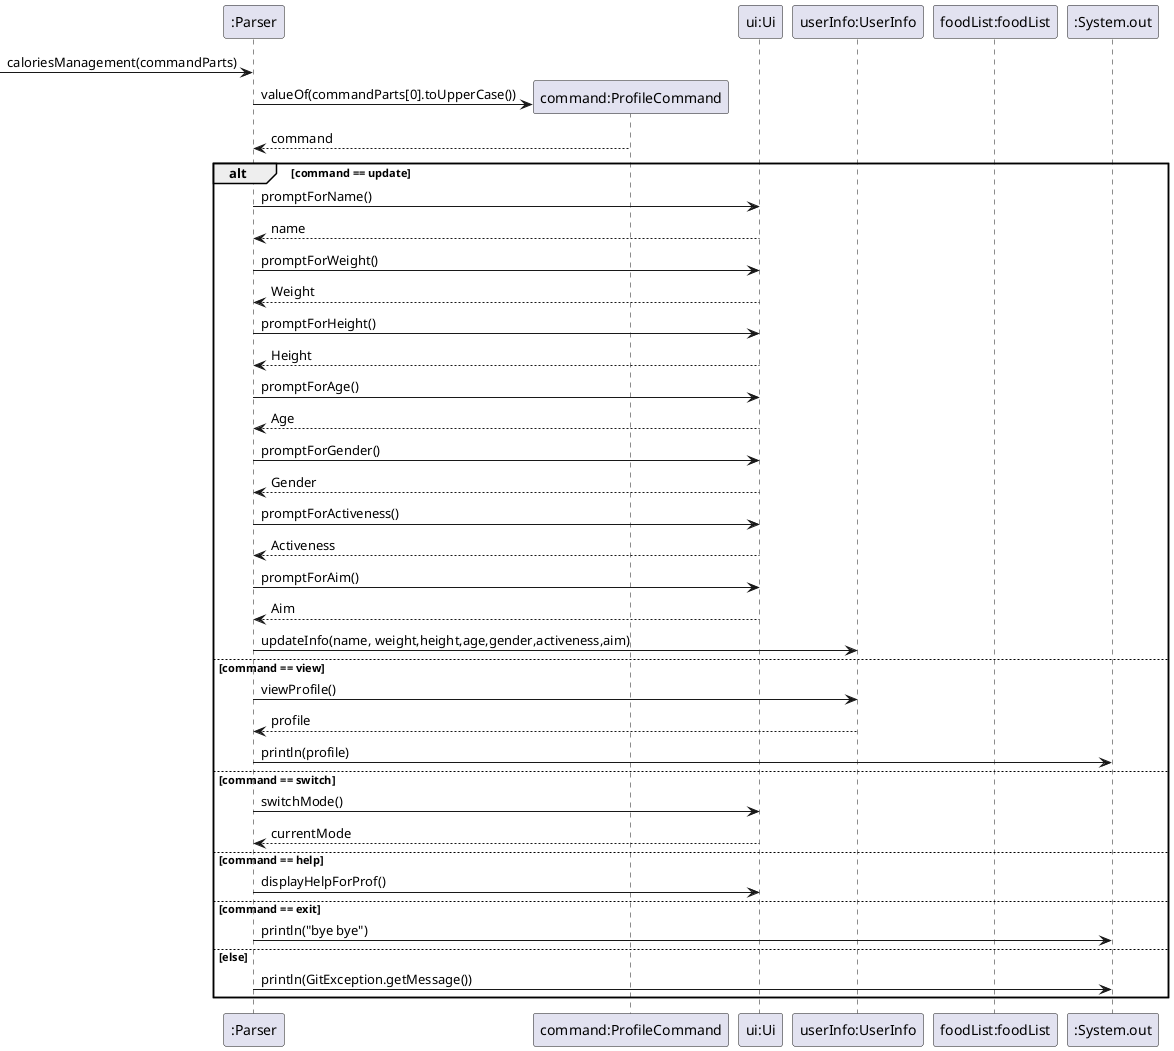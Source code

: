 @startuml

participant ":Parser" as p
participant "command:ProfileCommand" as cal
participant "ui:Ui" as ui
participant "userInfo:UserInfo" as info
participant "foodList:foodList" as fl
participant ":System.out" as sys

 -> p : caloriesManagement(commandParts)
create cal
p -> cal : valueOf(commandParts[0].toUpperCase())
cal --> p : command

alt command == update
    p -> ui : promptForName()
    ui --> p : name
    p -> ui : promptForWeight()
    ui --> p : Weight
    p -> ui : promptForHeight()
    ui --> p : Height
    p -> ui : promptForAge()
    ui --> p : Age
    p -> ui : promptForGender()
    ui --> p : Gender
    p -> ui : promptForActiveness()
    ui --> p : Activeness
    p -> ui : promptForAim()
    ui --> p : Aim
    p -> info : updateInfo(name, weight,height,age,gender,activeness,aim)
else command == view
    p -> info: viewProfile()
    info --> p : profile
    p -> sys : println(profile)
else command == switch
    p -> ui : switchMode()
    ui --> p : currentMode
else command == help
    p -> ui : displayHelpForProf()
else command == exit
    p -> sys : println("bye bye")
else else
    p -> sys : println(GitException.getMessage())
end


@enduml